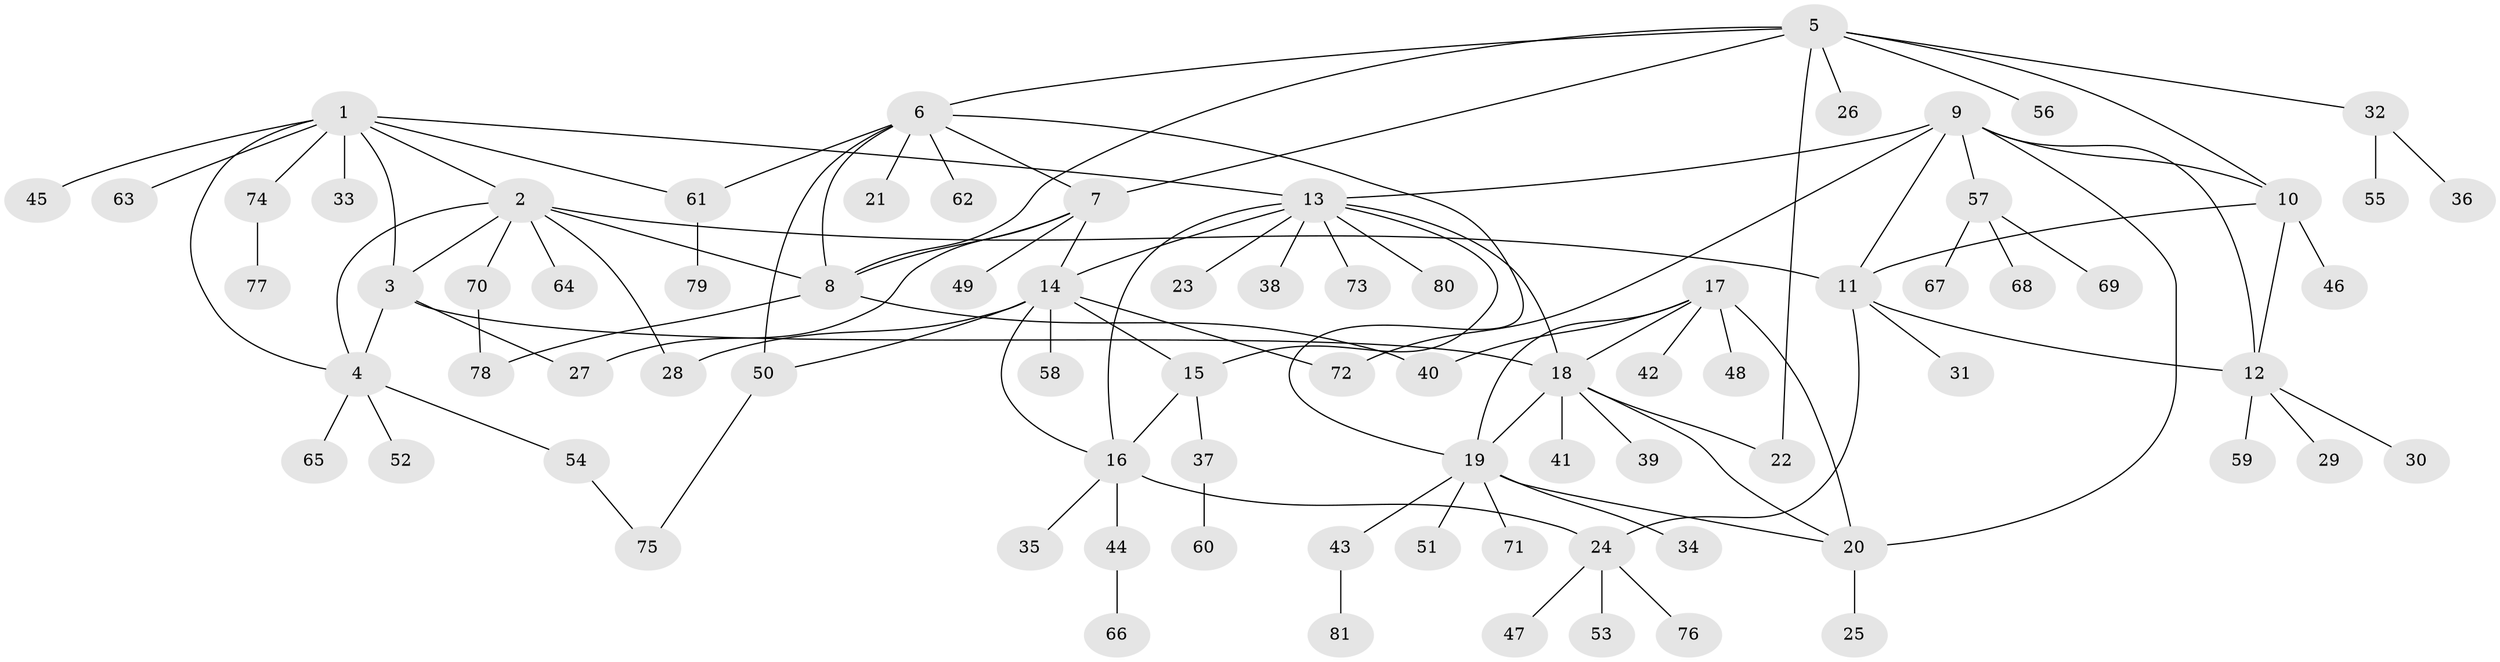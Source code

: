 // coarse degree distribution, {4: 0.12195121951219512, 5: 0.14634146341463414, 8: 0.024390243902439025, 2: 0.12195121951219512, 6: 0.0975609756097561, 7: 0.07317073170731707, 1: 0.34146341463414637, 3: 0.07317073170731707}
// Generated by graph-tools (version 1.1) at 2025/37/03/04/25 23:37:38]
// undirected, 81 vertices, 111 edges
graph export_dot {
  node [color=gray90,style=filled];
  1;
  2;
  3;
  4;
  5;
  6;
  7;
  8;
  9;
  10;
  11;
  12;
  13;
  14;
  15;
  16;
  17;
  18;
  19;
  20;
  21;
  22;
  23;
  24;
  25;
  26;
  27;
  28;
  29;
  30;
  31;
  32;
  33;
  34;
  35;
  36;
  37;
  38;
  39;
  40;
  41;
  42;
  43;
  44;
  45;
  46;
  47;
  48;
  49;
  50;
  51;
  52;
  53;
  54;
  55;
  56;
  57;
  58;
  59;
  60;
  61;
  62;
  63;
  64;
  65;
  66;
  67;
  68;
  69;
  70;
  71;
  72;
  73;
  74;
  75;
  76;
  77;
  78;
  79;
  80;
  81;
  1 -- 2;
  1 -- 3;
  1 -- 4;
  1 -- 13;
  1 -- 33;
  1 -- 45;
  1 -- 61;
  1 -- 63;
  1 -- 74;
  2 -- 3;
  2 -- 4;
  2 -- 8;
  2 -- 11;
  2 -- 28;
  2 -- 64;
  2 -- 70;
  3 -- 4;
  3 -- 18;
  3 -- 27;
  4 -- 52;
  4 -- 54;
  4 -- 65;
  5 -- 6;
  5 -- 7;
  5 -- 8;
  5 -- 10;
  5 -- 22;
  5 -- 26;
  5 -- 32;
  5 -- 56;
  6 -- 7;
  6 -- 8;
  6 -- 19;
  6 -- 21;
  6 -- 50;
  6 -- 61;
  6 -- 62;
  7 -- 8;
  7 -- 14;
  7 -- 27;
  7 -- 49;
  8 -- 40;
  8 -- 78;
  9 -- 10;
  9 -- 11;
  9 -- 12;
  9 -- 13;
  9 -- 20;
  9 -- 57;
  9 -- 72;
  10 -- 11;
  10 -- 12;
  10 -- 46;
  11 -- 12;
  11 -- 24;
  11 -- 31;
  12 -- 29;
  12 -- 30;
  12 -- 59;
  13 -- 14;
  13 -- 15;
  13 -- 16;
  13 -- 18;
  13 -- 23;
  13 -- 38;
  13 -- 73;
  13 -- 80;
  14 -- 15;
  14 -- 16;
  14 -- 28;
  14 -- 50;
  14 -- 58;
  14 -- 72;
  15 -- 16;
  15 -- 37;
  16 -- 24;
  16 -- 35;
  16 -- 44;
  17 -- 18;
  17 -- 19;
  17 -- 20;
  17 -- 40;
  17 -- 42;
  17 -- 48;
  18 -- 19;
  18 -- 20;
  18 -- 22;
  18 -- 39;
  18 -- 41;
  19 -- 20;
  19 -- 34;
  19 -- 43;
  19 -- 51;
  19 -- 71;
  20 -- 25;
  24 -- 47;
  24 -- 53;
  24 -- 76;
  32 -- 36;
  32 -- 55;
  37 -- 60;
  43 -- 81;
  44 -- 66;
  50 -- 75;
  54 -- 75;
  57 -- 67;
  57 -- 68;
  57 -- 69;
  61 -- 79;
  70 -- 78;
  74 -- 77;
}
